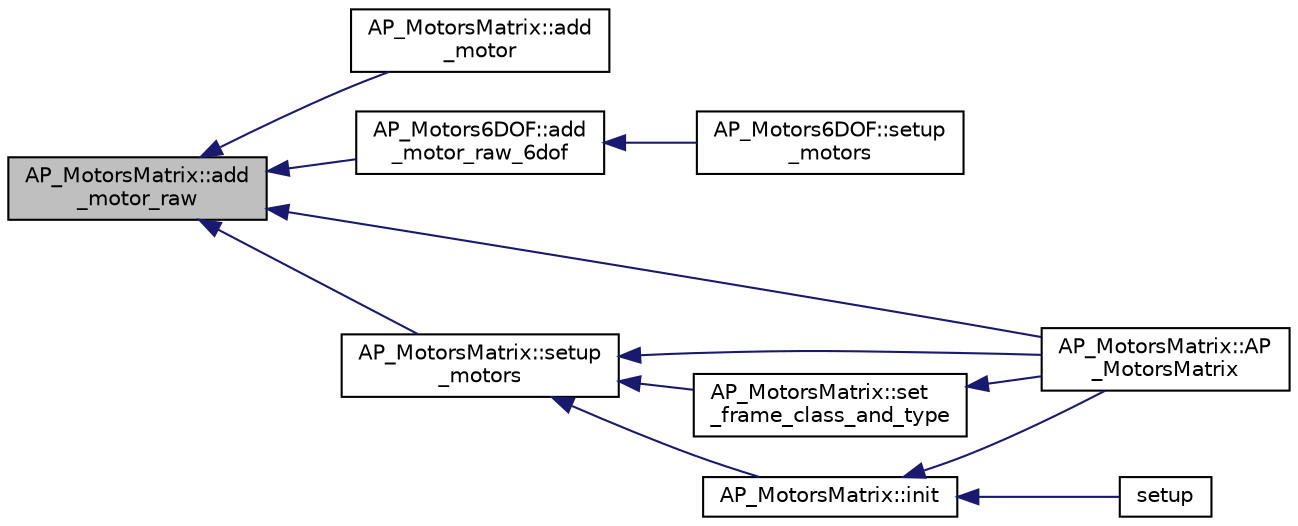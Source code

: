 digraph "AP_MotorsMatrix::add_motor_raw"
{
 // INTERACTIVE_SVG=YES
  edge [fontname="Helvetica",fontsize="10",labelfontname="Helvetica",labelfontsize="10"];
  node [fontname="Helvetica",fontsize="10",shape=record];
  rankdir="LR";
  Node1 [label="AP_MotorsMatrix::add\l_motor_raw",height=0.2,width=0.4,color="black", fillcolor="grey75", style="filled", fontcolor="black"];
  Node1 -> Node2 [dir="back",color="midnightblue",fontsize="10",style="solid",fontname="Helvetica"];
  Node2 [label="AP_MotorsMatrix::add\l_motor",height=0.2,width=0.4,color="black", fillcolor="white", style="filled",URL="$classAP__MotorsMatrix.html#acee5f69304786deff28075ae14eb6a46"];
  Node1 -> Node3 [dir="back",color="midnightblue",fontsize="10",style="solid",fontname="Helvetica"];
  Node3 [label="AP_Motors6DOF::add\l_motor_raw_6dof",height=0.2,width=0.4,color="black", fillcolor="white", style="filled",URL="$classAP__Motors6DOF.html#ac454275ad3ea3fc58279921e7fccd487"];
  Node3 -> Node4 [dir="back",color="midnightblue",fontsize="10",style="solid",fontname="Helvetica"];
  Node4 [label="AP_Motors6DOF::setup\l_motors",height=0.2,width=0.4,color="black", fillcolor="white", style="filled",URL="$classAP__Motors6DOF.html#af9f238b776db93043513ef422c80559d"];
  Node1 -> Node5 [dir="back",color="midnightblue",fontsize="10",style="solid",fontname="Helvetica"];
  Node5 [label="AP_MotorsMatrix::AP\l_MotorsMatrix",height=0.2,width=0.4,color="black", fillcolor="white", style="filled",URL="$classAP__MotorsMatrix.html#a1079a240f98556fe4cb0af7d1d039917",tooltip="Constructor. "];
  Node1 -> Node6 [dir="back",color="midnightblue",fontsize="10",style="solid",fontname="Helvetica"];
  Node6 [label="AP_MotorsMatrix::setup\l_motors",height=0.2,width=0.4,color="black", fillcolor="white", style="filled",URL="$classAP__MotorsMatrix.html#add4cc7528ad5a337f58ec38a64156bd4"];
  Node6 -> Node7 [dir="back",color="midnightblue",fontsize="10",style="solid",fontname="Helvetica"];
  Node7 [label="AP_MotorsMatrix::init",height=0.2,width=0.4,color="black", fillcolor="white", style="filled",URL="$classAP__MotorsMatrix.html#aac841b5c0bd90818f0dbf5ea523b9ec7"];
  Node7 -> Node5 [dir="back",color="midnightblue",fontsize="10",style="solid",fontname="Helvetica"];
  Node7 -> Node8 [dir="back",color="midnightblue",fontsize="10",style="solid",fontname="Helvetica"];
  Node8 [label="setup",height=0.2,width=0.4,color="black", fillcolor="white", style="filled",URL="$AP__Motors__test_8cpp.html#a4fc01d736fe50cf5b977f755b675f11d"];
  Node6 -> Node9 [dir="back",color="midnightblue",fontsize="10",style="solid",fontname="Helvetica"];
  Node9 [label="AP_MotorsMatrix::set\l_frame_class_and_type",height=0.2,width=0.4,color="black", fillcolor="white", style="filled",URL="$classAP__MotorsMatrix.html#a58482c4eb0d57303b9bd7f7e122e7187"];
  Node9 -> Node5 [dir="back",color="midnightblue",fontsize="10",style="solid",fontname="Helvetica"];
  Node6 -> Node5 [dir="back",color="midnightblue",fontsize="10",style="solid",fontname="Helvetica"];
}
